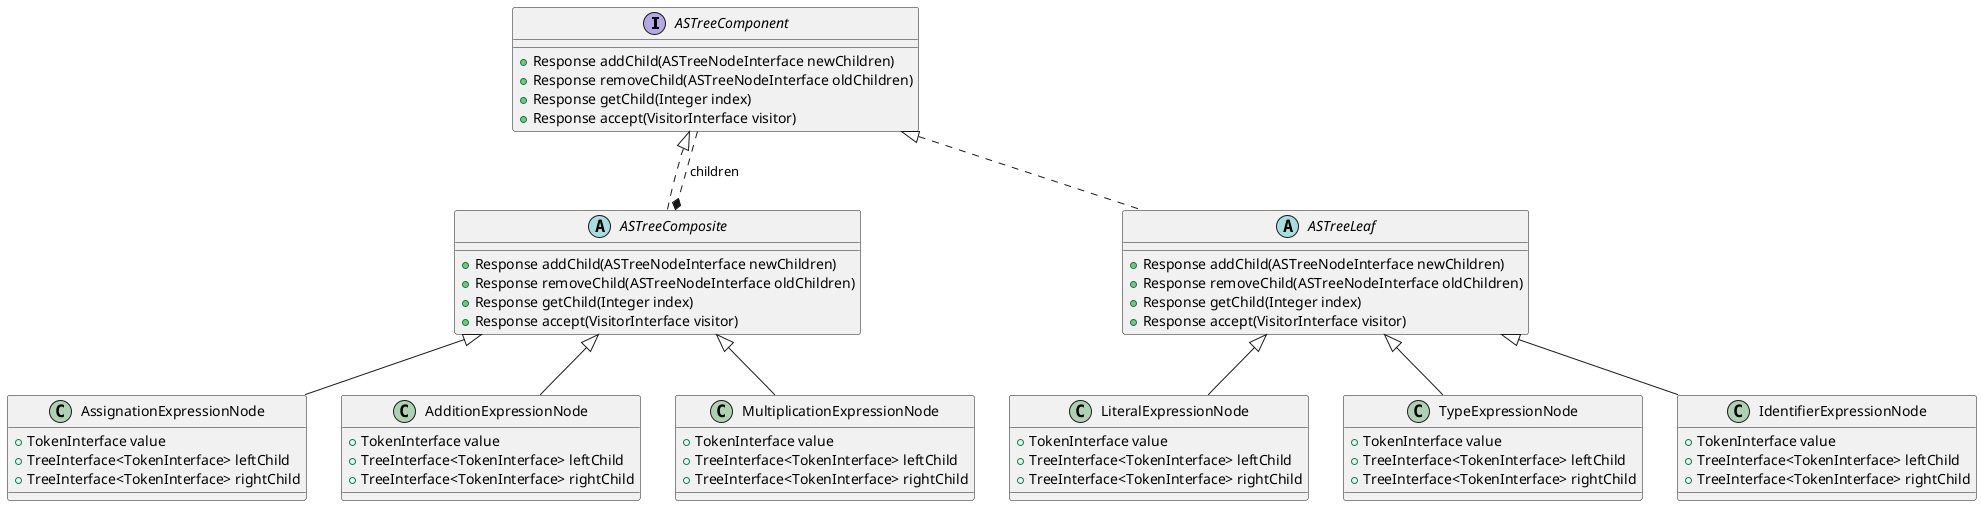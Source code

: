 @startuml
'https://plantuml.com/class-diagram

interface ASTreeComponent{
    + Response addChild(ASTreeNodeInterface newChildren)
    + Response removeChild(ASTreeNodeInterface oldChildren)
    + Response getChild(Integer index)
    + Response accept(VisitorInterface visitor)
}
abstract class ASTreeComposite implements ASTreeComponent{
    + Response addChild(ASTreeNodeInterface newChildren)
    + Response removeChild(ASTreeNodeInterface oldChildren)
    + Response getChild(Integer index)
    + Response accept(VisitorInterface visitor)
}
abstract class ASTreeLeaf implements ASTreeComponent{
    + Response addChild(ASTreeNodeInterface newChildren)
    + Response removeChild(ASTreeNodeInterface oldChildren)
    + Response getChild(Integer index)
    + Response accept(VisitorInterface visitor)
}

class AssignationExpressionNode extends ASTreeComposite{
    + TokenInterface value
    + TreeInterface<TokenInterface> leftChild
    + TreeInterface<TokenInterface> rightChild
}
class AdditionExpressionNode extends ASTreeComposite{
    + TokenInterface value
    + TreeInterface<TokenInterface> leftChild
    + TreeInterface<TokenInterface> rightChild
}
class MultiplicationExpressionNode extends ASTreeComposite{
    + TokenInterface value
    + TreeInterface<TokenInterface> leftChild
    + TreeInterface<TokenInterface> rightChild
}

class LiteralExpressionNode extends ASTreeLeaf{
    + TokenInterface value
    + TreeInterface<TokenInterface> leftChild
    + TreeInterface<TokenInterface> rightChild
}
class TypeExpressionNode extends ASTreeLeaf{
    + TokenInterface value
    + TreeInterface<TokenInterface> leftChild
    + TreeInterface<TokenInterface> rightChild
}
class IdentifierExpressionNode extends ASTreeLeaf{
    + TokenInterface value
    + TreeInterface<TokenInterface> leftChild
    + TreeInterface<TokenInterface> rightChild
}

ASTreeComponent ..* ASTreeComposite: children


@enduml